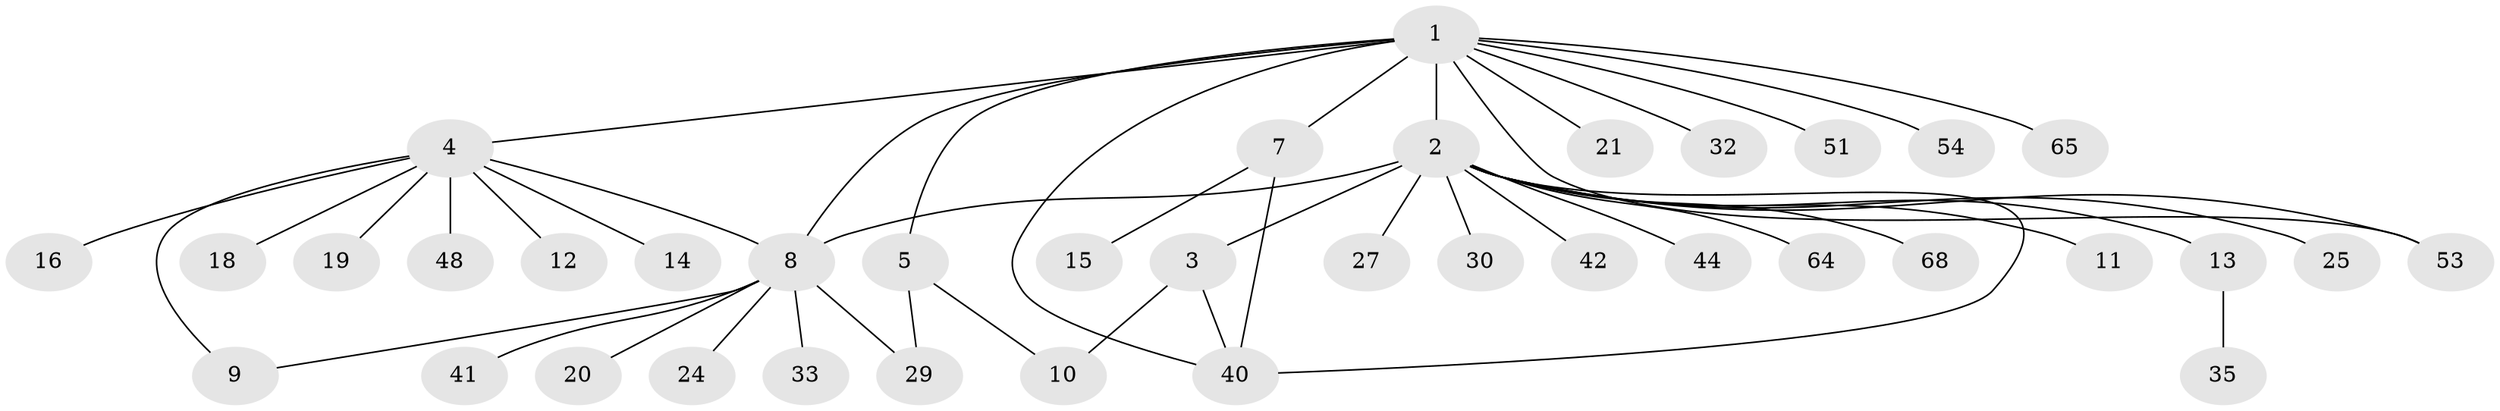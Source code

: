 // original degree distribution, {11: 0.013157894736842105, 16: 0.013157894736842105, 3: 0.09210526315789473, 9: 0.013157894736842105, 6: 0.02631578947368421, 4: 0.05263157894736842, 1: 0.5921052631578947, 2: 0.15789473684210525, 10: 0.013157894736842105, 5: 0.02631578947368421}
// Generated by graph-tools (version 1.1) at 2025/18/03/04/25 18:18:17]
// undirected, 38 vertices, 46 edges
graph export_dot {
graph [start="1"]
  node [color=gray90,style=filled];
  1 [super="+6"];
  2;
  3;
  4;
  5 [super="+39+58+50+45"];
  7;
  8 [super="+22+26+31"];
  9 [super="+59+17"];
  10 [super="+36"];
  11;
  12;
  13;
  14;
  15;
  16;
  18 [super="+63+38+23"];
  19 [super="+28"];
  20;
  21;
  24 [super="+34"];
  25;
  27;
  29 [super="+46"];
  30 [super="+57"];
  32;
  33;
  35;
  40 [super="+49"];
  41;
  42;
  44;
  48 [super="+55"];
  51;
  53;
  54 [super="+56+62"];
  64;
  65;
  68;
  1 -- 2;
  1 -- 4;
  1 -- 5;
  1 -- 7;
  1 -- 21;
  1 -- 32;
  1 -- 51;
  1 -- 53;
  1 -- 54;
  1 -- 65;
  1 -- 40;
  1 -- 8 [weight=2];
  2 -- 3;
  2 -- 8 [weight=3];
  2 -- 11;
  2 -- 13;
  2 -- 25;
  2 -- 27;
  2 -- 30;
  2 -- 42;
  2 -- 44;
  2 -- 53;
  2 -- 64;
  2 -- 68;
  2 -- 40;
  3 -- 10;
  3 -- 40;
  4 -- 9;
  4 -- 12;
  4 -- 14;
  4 -- 16;
  4 -- 18;
  4 -- 19;
  4 -- 48;
  4 -- 8;
  5 -- 10;
  5 -- 29;
  7 -- 15;
  7 -- 40;
  8 -- 20;
  8 -- 29;
  8 -- 33;
  8 -- 9;
  8 -- 24;
  8 -- 41;
  13 -- 35;
}
